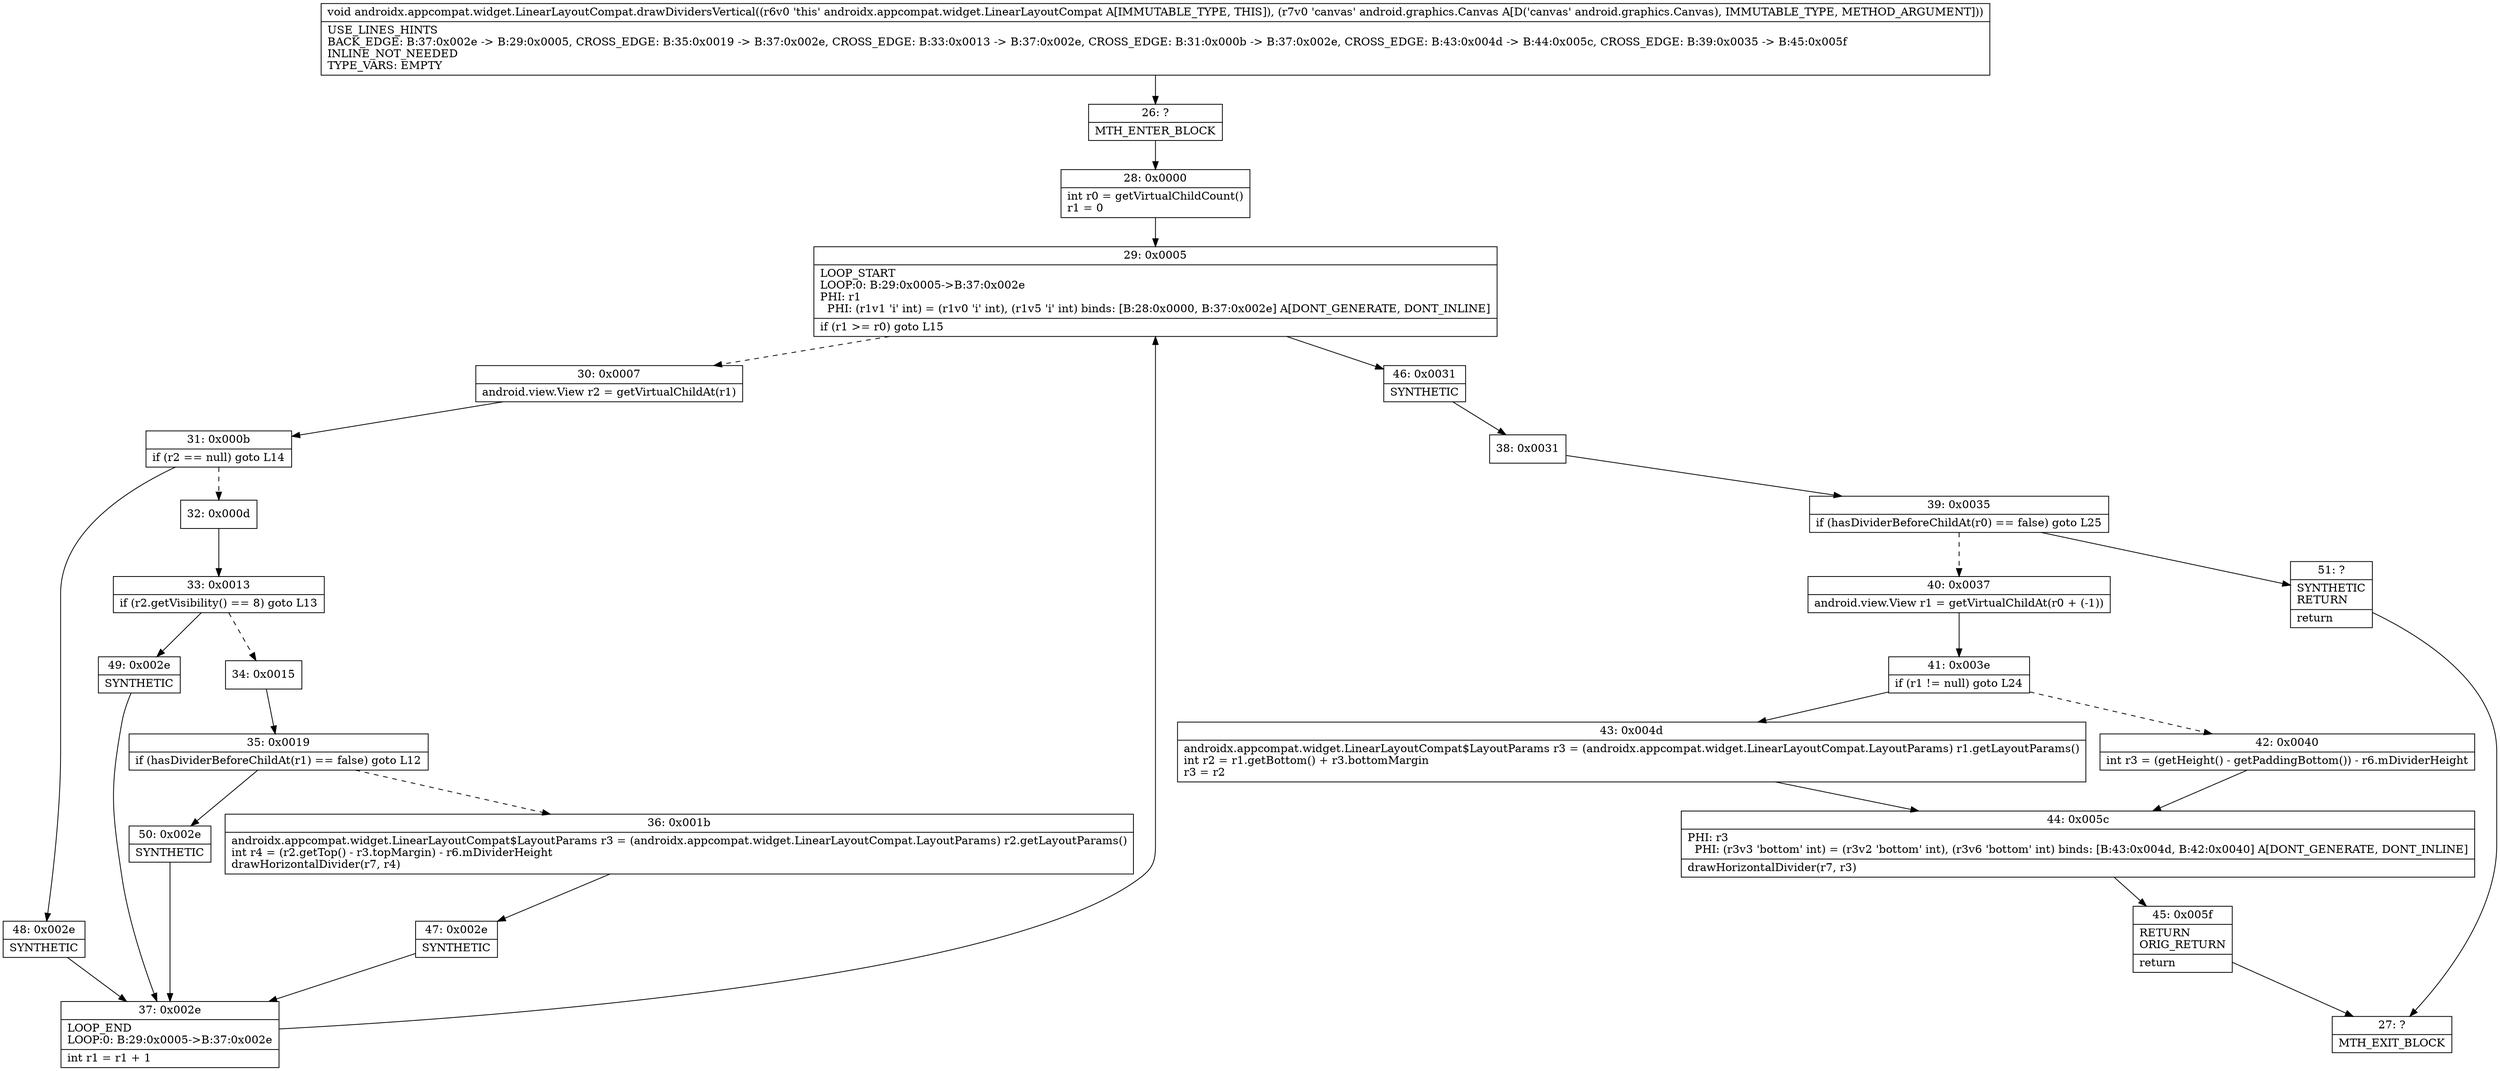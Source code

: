 digraph "CFG forandroidx.appcompat.widget.LinearLayoutCompat.drawDividersVertical(Landroid\/graphics\/Canvas;)V" {
Node_26 [shape=record,label="{26\:\ ?|MTH_ENTER_BLOCK\l}"];
Node_28 [shape=record,label="{28\:\ 0x0000|int r0 = getVirtualChildCount()\lr1 = 0\l}"];
Node_29 [shape=record,label="{29\:\ 0x0005|LOOP_START\lLOOP:0: B:29:0x0005\-\>B:37:0x002e\lPHI: r1 \l  PHI: (r1v1 'i' int) = (r1v0 'i' int), (r1v5 'i' int) binds: [B:28:0x0000, B:37:0x002e] A[DONT_GENERATE, DONT_INLINE]\l|if (r1 \>= r0) goto L15\l}"];
Node_30 [shape=record,label="{30\:\ 0x0007|android.view.View r2 = getVirtualChildAt(r1)\l}"];
Node_31 [shape=record,label="{31\:\ 0x000b|if (r2 == null) goto L14\l}"];
Node_32 [shape=record,label="{32\:\ 0x000d}"];
Node_33 [shape=record,label="{33\:\ 0x0013|if (r2.getVisibility() == 8) goto L13\l}"];
Node_34 [shape=record,label="{34\:\ 0x0015}"];
Node_35 [shape=record,label="{35\:\ 0x0019|if (hasDividerBeforeChildAt(r1) == false) goto L12\l}"];
Node_36 [shape=record,label="{36\:\ 0x001b|androidx.appcompat.widget.LinearLayoutCompat$LayoutParams r3 = (androidx.appcompat.widget.LinearLayoutCompat.LayoutParams) r2.getLayoutParams()\lint r4 = (r2.getTop() \- r3.topMargin) \- r6.mDividerHeight\ldrawHorizontalDivider(r7, r4)\l}"];
Node_47 [shape=record,label="{47\:\ 0x002e|SYNTHETIC\l}"];
Node_37 [shape=record,label="{37\:\ 0x002e|LOOP_END\lLOOP:0: B:29:0x0005\-\>B:37:0x002e\l|int r1 = r1 + 1\l}"];
Node_50 [shape=record,label="{50\:\ 0x002e|SYNTHETIC\l}"];
Node_49 [shape=record,label="{49\:\ 0x002e|SYNTHETIC\l}"];
Node_48 [shape=record,label="{48\:\ 0x002e|SYNTHETIC\l}"];
Node_46 [shape=record,label="{46\:\ 0x0031|SYNTHETIC\l}"];
Node_38 [shape=record,label="{38\:\ 0x0031}"];
Node_39 [shape=record,label="{39\:\ 0x0035|if (hasDividerBeforeChildAt(r0) == false) goto L25\l}"];
Node_40 [shape=record,label="{40\:\ 0x0037|android.view.View r1 = getVirtualChildAt(r0 + (\-1))\l}"];
Node_41 [shape=record,label="{41\:\ 0x003e|if (r1 != null) goto L24\l}"];
Node_42 [shape=record,label="{42\:\ 0x0040|int r3 = (getHeight() \- getPaddingBottom()) \- r6.mDividerHeight\l}"];
Node_44 [shape=record,label="{44\:\ 0x005c|PHI: r3 \l  PHI: (r3v3 'bottom' int) = (r3v2 'bottom' int), (r3v6 'bottom' int) binds: [B:43:0x004d, B:42:0x0040] A[DONT_GENERATE, DONT_INLINE]\l|drawHorizontalDivider(r7, r3)\l}"];
Node_45 [shape=record,label="{45\:\ 0x005f|RETURN\lORIG_RETURN\l|return\l}"];
Node_27 [shape=record,label="{27\:\ ?|MTH_EXIT_BLOCK\l}"];
Node_43 [shape=record,label="{43\:\ 0x004d|androidx.appcompat.widget.LinearLayoutCompat$LayoutParams r3 = (androidx.appcompat.widget.LinearLayoutCompat.LayoutParams) r1.getLayoutParams()\lint r2 = r1.getBottom() + r3.bottomMargin\lr3 = r2\l}"];
Node_51 [shape=record,label="{51\:\ ?|SYNTHETIC\lRETURN\l|return\l}"];
MethodNode[shape=record,label="{void androidx.appcompat.widget.LinearLayoutCompat.drawDividersVertical((r6v0 'this' androidx.appcompat.widget.LinearLayoutCompat A[IMMUTABLE_TYPE, THIS]), (r7v0 'canvas' android.graphics.Canvas A[D('canvas' android.graphics.Canvas), IMMUTABLE_TYPE, METHOD_ARGUMENT]))  | USE_LINES_HINTS\lBACK_EDGE: B:37:0x002e \-\> B:29:0x0005, CROSS_EDGE: B:35:0x0019 \-\> B:37:0x002e, CROSS_EDGE: B:33:0x0013 \-\> B:37:0x002e, CROSS_EDGE: B:31:0x000b \-\> B:37:0x002e, CROSS_EDGE: B:43:0x004d \-\> B:44:0x005c, CROSS_EDGE: B:39:0x0035 \-\> B:45:0x005f\lINLINE_NOT_NEEDED\lTYPE_VARS: EMPTY\l}"];
MethodNode -> Node_26;Node_26 -> Node_28;
Node_28 -> Node_29;
Node_29 -> Node_30[style=dashed];
Node_29 -> Node_46;
Node_30 -> Node_31;
Node_31 -> Node_32[style=dashed];
Node_31 -> Node_48;
Node_32 -> Node_33;
Node_33 -> Node_34[style=dashed];
Node_33 -> Node_49;
Node_34 -> Node_35;
Node_35 -> Node_36[style=dashed];
Node_35 -> Node_50;
Node_36 -> Node_47;
Node_47 -> Node_37;
Node_37 -> Node_29;
Node_50 -> Node_37;
Node_49 -> Node_37;
Node_48 -> Node_37;
Node_46 -> Node_38;
Node_38 -> Node_39;
Node_39 -> Node_40[style=dashed];
Node_39 -> Node_51;
Node_40 -> Node_41;
Node_41 -> Node_42[style=dashed];
Node_41 -> Node_43;
Node_42 -> Node_44;
Node_44 -> Node_45;
Node_45 -> Node_27;
Node_43 -> Node_44;
Node_51 -> Node_27;
}

